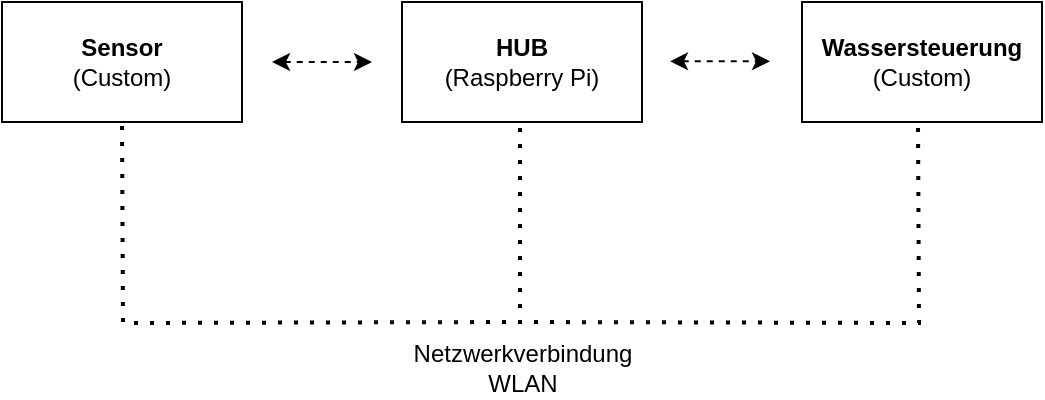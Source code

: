 <mxfile version="21.2.1" type="device">
  <diagram name="Seite-1" id="rpfmd2Ks3ffDalcANGvh">
    <mxGraphModel dx="1036" dy="606" grid="1" gridSize="10" guides="1" tooltips="1" connect="1" arrows="1" fold="1" page="1" pageScale="1" pageWidth="827" pageHeight="1169" math="0" shadow="0">
      <root>
        <mxCell id="0" />
        <mxCell id="1" parent="0" />
        <mxCell id="oKd342DAjf-iO3vQOo4u-2" value="&lt;b&gt;Sensor&lt;br&gt;&lt;/b&gt;(Custom)" style="rounded=0;whiteSpace=wrap;html=1;" parent="1" vertex="1">
          <mxGeometry x="153" y="236" width="120" height="60" as="geometry" />
        </mxCell>
        <mxCell id="oKd342DAjf-iO3vQOo4u-3" value="&lt;b&gt;HUB&lt;br&gt;&lt;/b&gt;(Raspberry Pi)" style="rounded=0;whiteSpace=wrap;html=1;" parent="1" vertex="1">
          <mxGeometry x="353" y="236" width="120" height="60" as="geometry" />
        </mxCell>
        <mxCell id="oKd342DAjf-iO3vQOo4u-4" value="&lt;b&gt;Wassersteuerung&lt;br&gt;&lt;/b&gt;(Custom)" style="rounded=0;whiteSpace=wrap;html=1;" parent="1" vertex="1">
          <mxGeometry x="553" y="236" width="120" height="60" as="geometry" />
        </mxCell>
        <mxCell id="oKd342DAjf-iO3vQOo4u-6" value="" style="endArrow=none;dashed=1;html=1;dashPattern=1 3;strokeWidth=2;rounded=0;entryX=0.5;entryY=1;entryDx=0;entryDy=0;edgeStyle=orthogonalEdgeStyle;" parent="1" edge="1">
          <mxGeometry width="50" height="50" relative="1" as="geometry">
            <mxPoint x="413" y="396" as="sourcePoint" />
            <mxPoint x="213" y="296" as="targetPoint" />
          </mxGeometry>
        </mxCell>
        <mxCell id="oKd342DAjf-iO3vQOo4u-7" value="" style="endArrow=none;dashed=1;html=1;dashPattern=1 3;strokeWidth=2;rounded=0;entryX=0.5;entryY=1;entryDx=0;entryDy=0;edgeStyle=orthogonalEdgeStyle;" parent="1" edge="1">
          <mxGeometry width="50" height="50" relative="1" as="geometry">
            <mxPoint x="411" y="396" as="sourcePoint" />
            <mxPoint x="611" y="296" as="targetPoint" />
          </mxGeometry>
        </mxCell>
        <mxCell id="oKd342DAjf-iO3vQOo4u-8" value="" style="endArrow=none;dashed=1;html=1;dashPattern=1 3;strokeWidth=2;rounded=0;entryX=0.5;entryY=1;entryDx=0;entryDy=0;edgeStyle=orthogonalEdgeStyle;" parent="1" edge="1">
          <mxGeometry width="50" height="50" relative="1" as="geometry">
            <mxPoint x="412" y="397" as="sourcePoint" />
            <mxPoint x="412" y="297" as="targetPoint" />
          </mxGeometry>
        </mxCell>
        <mxCell id="oKd342DAjf-iO3vQOo4u-9" value="Netzwerkverbindung&lt;br&gt;WLAN" style="text;html=1;strokeColor=none;fillColor=none;align=center;verticalAlign=middle;whiteSpace=wrap;rounded=0;" parent="1" vertex="1">
          <mxGeometry x="324.5" y="404" width="177" height="30" as="geometry" />
        </mxCell>
        <mxCell id="oKd342DAjf-iO3vQOo4u-10" value="" style="endArrow=classic;startArrow=classic;html=1;rounded=0;dashed=1;" parent="1" edge="1">
          <mxGeometry width="50" height="50" relative="1" as="geometry">
            <mxPoint x="288" y="266" as="sourcePoint" />
            <mxPoint x="338" y="266" as="targetPoint" />
          </mxGeometry>
        </mxCell>
        <mxCell id="oKd342DAjf-iO3vQOo4u-11" value="" style="endArrow=classic;startArrow=classic;html=1;rounded=0;dashed=1;" parent="1" edge="1">
          <mxGeometry width="50" height="50" relative="1" as="geometry">
            <mxPoint x="487" y="265.66" as="sourcePoint" />
            <mxPoint x="537" y="265.66" as="targetPoint" />
          </mxGeometry>
        </mxCell>
      </root>
    </mxGraphModel>
  </diagram>
</mxfile>

